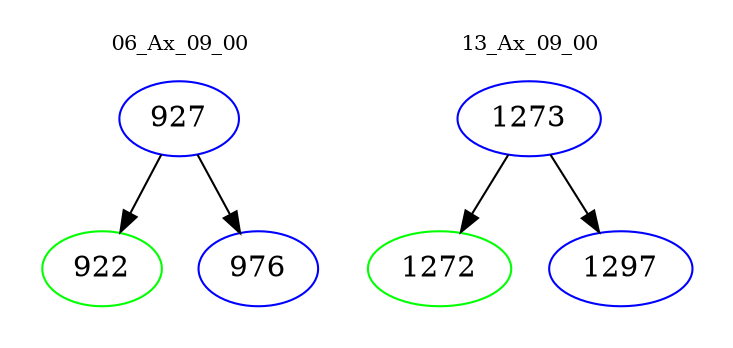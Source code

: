 digraph{
subgraph cluster_0 {
color = white
label = "06_Ax_09_00";
fontsize=10;
T0_927 [label="927", color="blue"]
T0_927 -> T0_922 [color="black"]
T0_922 [label="922", color="green"]
T0_927 -> T0_976 [color="black"]
T0_976 [label="976", color="blue"]
}
subgraph cluster_1 {
color = white
label = "13_Ax_09_00";
fontsize=10;
T1_1273 [label="1273", color="blue"]
T1_1273 -> T1_1272 [color="black"]
T1_1272 [label="1272", color="green"]
T1_1273 -> T1_1297 [color="black"]
T1_1297 [label="1297", color="blue"]
}
}
